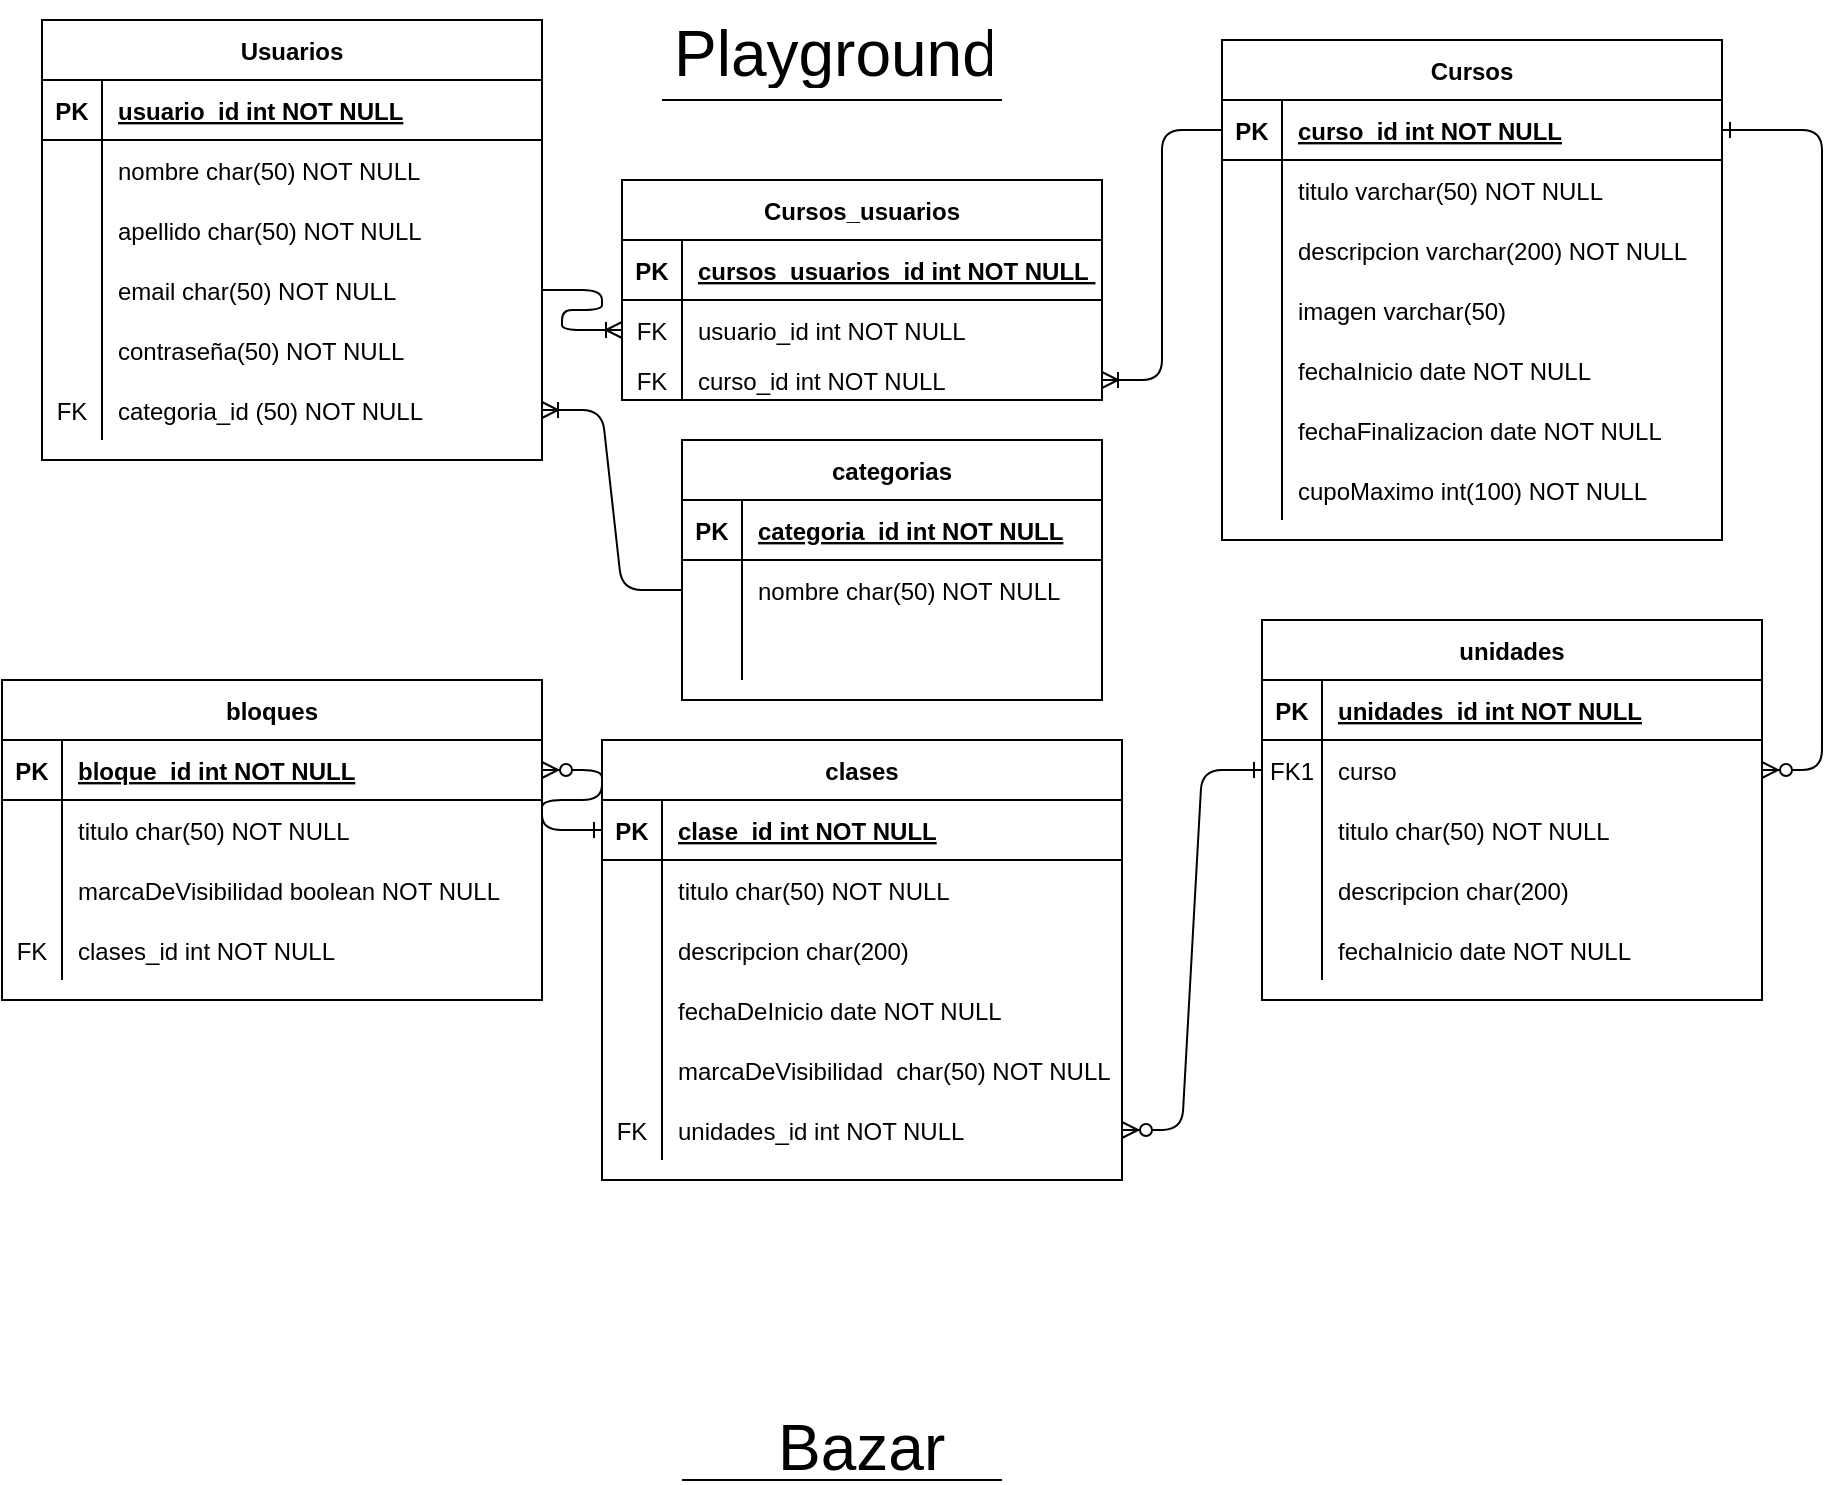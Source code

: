<mxfile version="14.4.6" type="github">
  <diagram id="R2lEEEUBdFMjLlhIrx00" name="Page-1">
    <mxGraphModel dx="1721" dy="567" grid="1" gridSize="10" guides="1" tooltips="1" connect="1" arrows="1" fold="1" page="1" pageScale="1" pageWidth="700" pageHeight="1000" math="0" shadow="0" extFonts="Permanent Marker^https://fonts.googleapis.com/css?family=Permanent+Marker">
      <root>
        <mxCell id="0" />
        <mxCell id="1" parent="0" />
        <mxCell id="C-vyLk0tnHw3VtMMgP7b-12" value="" style="edgeStyle=entityRelationEdgeStyle;endArrow=ERzeroToMany;startArrow=ERone;endFill=1;startFill=0;" parent="1" source="C-vyLk0tnHw3VtMMgP7b-3" target="C-vyLk0tnHw3VtMMgP7b-17" edge="1">
          <mxGeometry width="100" height="100" relative="1" as="geometry">
            <mxPoint x="400" y="180" as="sourcePoint" />
            <mxPoint x="460" y="205" as="targetPoint" />
          </mxGeometry>
        </mxCell>
        <mxCell id="C-vyLk0tnHw3VtMMgP7b-2" value="Cursos" style="shape=table;startSize=30;container=1;collapsible=1;childLayout=tableLayout;fixedRows=1;rowLines=0;fontStyle=1;align=center;resizeLast=1;" parent="1" vertex="1">
          <mxGeometry x="600" y="70" width="250" height="250" as="geometry" />
        </mxCell>
        <mxCell id="C-vyLk0tnHw3VtMMgP7b-3" value="" style="shape=partialRectangle;collapsible=0;dropTarget=0;pointerEvents=0;fillColor=none;points=[[0,0.5],[1,0.5]];portConstraint=eastwest;top=0;left=0;right=0;bottom=1;" parent="C-vyLk0tnHw3VtMMgP7b-2" vertex="1">
          <mxGeometry y="30" width="250" height="30" as="geometry" />
        </mxCell>
        <mxCell id="C-vyLk0tnHw3VtMMgP7b-4" value="PK" style="shape=partialRectangle;overflow=hidden;connectable=0;fillColor=none;top=0;left=0;bottom=0;right=0;fontStyle=1;" parent="C-vyLk0tnHw3VtMMgP7b-3" vertex="1">
          <mxGeometry width="30" height="30" as="geometry" />
        </mxCell>
        <mxCell id="C-vyLk0tnHw3VtMMgP7b-5" value="curso_id int NOT NULL " style="shape=partialRectangle;overflow=hidden;connectable=0;fillColor=none;top=0;left=0;bottom=0;right=0;align=left;spacingLeft=6;fontStyle=5;" parent="C-vyLk0tnHw3VtMMgP7b-3" vertex="1">
          <mxGeometry x="30" width="220" height="30" as="geometry" />
        </mxCell>
        <mxCell id="C-vyLk0tnHw3VtMMgP7b-6" value="" style="shape=partialRectangle;collapsible=0;dropTarget=0;pointerEvents=0;fillColor=none;points=[[0,0.5],[1,0.5]];portConstraint=eastwest;top=0;left=0;right=0;bottom=0;" parent="C-vyLk0tnHw3VtMMgP7b-2" vertex="1">
          <mxGeometry y="60" width="250" height="30" as="geometry" />
        </mxCell>
        <mxCell id="C-vyLk0tnHw3VtMMgP7b-7" value="" style="shape=partialRectangle;overflow=hidden;connectable=0;fillColor=none;top=0;left=0;bottom=0;right=0;" parent="C-vyLk0tnHw3VtMMgP7b-6" vertex="1">
          <mxGeometry width="30" height="30" as="geometry" />
        </mxCell>
        <mxCell id="C-vyLk0tnHw3VtMMgP7b-8" value="titulo varchar(50) NOT NULL" style="shape=partialRectangle;overflow=hidden;connectable=0;fillColor=none;top=0;left=0;bottom=0;right=0;align=left;spacingLeft=6;" parent="C-vyLk0tnHw3VtMMgP7b-6" vertex="1">
          <mxGeometry x="30" width="220" height="30" as="geometry" />
        </mxCell>
        <mxCell id="C-vyLk0tnHw3VtMMgP7b-9" value="" style="shape=partialRectangle;collapsible=0;dropTarget=0;pointerEvents=0;fillColor=none;points=[[0,0.5],[1,0.5]];portConstraint=eastwest;top=0;left=0;right=0;bottom=0;" parent="C-vyLk0tnHw3VtMMgP7b-2" vertex="1">
          <mxGeometry y="90" width="250" height="30" as="geometry" />
        </mxCell>
        <mxCell id="C-vyLk0tnHw3VtMMgP7b-10" value="" style="shape=partialRectangle;overflow=hidden;connectable=0;fillColor=none;top=0;left=0;bottom=0;right=0;" parent="C-vyLk0tnHw3VtMMgP7b-9" vertex="1">
          <mxGeometry width="30" height="30" as="geometry" />
        </mxCell>
        <mxCell id="C-vyLk0tnHw3VtMMgP7b-11" value="descripcion varchar(200) NOT NULL" style="shape=partialRectangle;overflow=hidden;connectable=0;fillColor=none;top=0;left=0;bottom=0;right=0;align=left;spacingLeft=6;" parent="C-vyLk0tnHw3VtMMgP7b-9" vertex="1">
          <mxGeometry x="30" width="220" height="30" as="geometry" />
        </mxCell>
        <mxCell id="qVHfaoSl94Lop--hDLAz-36" value="" style="shape=partialRectangle;collapsible=0;dropTarget=0;pointerEvents=0;fillColor=none;top=0;left=0;bottom=0;right=0;points=[[0,0.5],[1,0.5]];portConstraint=eastwest;" vertex="1" parent="C-vyLk0tnHw3VtMMgP7b-2">
          <mxGeometry y="120" width="250" height="30" as="geometry" />
        </mxCell>
        <mxCell id="qVHfaoSl94Lop--hDLAz-37" value="" style="shape=partialRectangle;connectable=0;fillColor=none;top=0;left=0;bottom=0;right=0;editable=1;overflow=hidden;" vertex="1" parent="qVHfaoSl94Lop--hDLAz-36">
          <mxGeometry width="30" height="30" as="geometry" />
        </mxCell>
        <mxCell id="qVHfaoSl94Lop--hDLAz-38" value="imagen varchar(50) " style="shape=partialRectangle;connectable=0;fillColor=none;top=0;left=0;bottom=0;right=0;align=left;spacingLeft=6;overflow=hidden;" vertex="1" parent="qVHfaoSl94Lop--hDLAz-36">
          <mxGeometry x="30" width="220" height="30" as="geometry" />
        </mxCell>
        <mxCell id="qVHfaoSl94Lop--hDLAz-40" value="" style="shape=partialRectangle;collapsible=0;dropTarget=0;pointerEvents=0;fillColor=none;top=0;left=0;bottom=0;right=0;points=[[0,0.5],[1,0.5]];portConstraint=eastwest;" vertex="1" parent="C-vyLk0tnHw3VtMMgP7b-2">
          <mxGeometry y="150" width="250" height="30" as="geometry" />
        </mxCell>
        <mxCell id="qVHfaoSl94Lop--hDLAz-41" value="" style="shape=partialRectangle;connectable=0;fillColor=none;top=0;left=0;bottom=0;right=0;editable=1;overflow=hidden;" vertex="1" parent="qVHfaoSl94Lop--hDLAz-40">
          <mxGeometry width="30" height="30" as="geometry" />
        </mxCell>
        <mxCell id="qVHfaoSl94Lop--hDLAz-42" value="fechaInicio date NOT NULL" style="shape=partialRectangle;connectable=0;fillColor=none;top=0;left=0;bottom=0;right=0;align=left;spacingLeft=6;overflow=hidden;" vertex="1" parent="qVHfaoSl94Lop--hDLAz-40">
          <mxGeometry x="30" width="220" height="30" as="geometry" />
        </mxCell>
        <mxCell id="qVHfaoSl94Lop--hDLAz-44" value="" style="shape=partialRectangle;collapsible=0;dropTarget=0;pointerEvents=0;fillColor=none;top=0;left=0;bottom=0;right=0;points=[[0,0.5],[1,0.5]];portConstraint=eastwest;" vertex="1" parent="C-vyLk0tnHw3VtMMgP7b-2">
          <mxGeometry y="180" width="250" height="30" as="geometry" />
        </mxCell>
        <mxCell id="qVHfaoSl94Lop--hDLAz-45" value="" style="shape=partialRectangle;connectable=0;fillColor=none;top=0;left=0;bottom=0;right=0;editable=1;overflow=hidden;" vertex="1" parent="qVHfaoSl94Lop--hDLAz-44">
          <mxGeometry width="30" height="30" as="geometry" />
        </mxCell>
        <mxCell id="qVHfaoSl94Lop--hDLAz-46" value="fechaFinalizacion date NOT NULL" style="shape=partialRectangle;connectable=0;fillColor=none;top=0;left=0;bottom=0;right=0;align=left;spacingLeft=6;overflow=hidden;" vertex="1" parent="qVHfaoSl94Lop--hDLAz-44">
          <mxGeometry x="30" width="220" height="30" as="geometry" />
        </mxCell>
        <mxCell id="qVHfaoSl94Lop--hDLAz-48" value="" style="shape=partialRectangle;collapsible=0;dropTarget=0;pointerEvents=0;fillColor=none;top=0;left=0;bottom=0;right=0;points=[[0,0.5],[1,0.5]];portConstraint=eastwest;" vertex="1" parent="C-vyLk0tnHw3VtMMgP7b-2">
          <mxGeometry y="210" width="250" height="30" as="geometry" />
        </mxCell>
        <mxCell id="qVHfaoSl94Lop--hDLAz-49" value="" style="shape=partialRectangle;connectable=0;fillColor=none;top=0;left=0;bottom=0;right=0;editable=1;overflow=hidden;" vertex="1" parent="qVHfaoSl94Lop--hDLAz-48">
          <mxGeometry width="30" height="30" as="geometry" />
        </mxCell>
        <mxCell id="qVHfaoSl94Lop--hDLAz-50" value="cupoMaximo int(100) NOT NULL" style="shape=partialRectangle;connectable=0;fillColor=none;top=0;left=0;bottom=0;right=0;align=left;spacingLeft=6;overflow=hidden;" vertex="1" parent="qVHfaoSl94Lop--hDLAz-48">
          <mxGeometry x="30" width="220" height="30" as="geometry" />
        </mxCell>
        <mxCell id="C-vyLk0tnHw3VtMMgP7b-13" value="unidades" style="shape=table;startSize=30;container=1;collapsible=1;childLayout=tableLayout;fixedRows=1;rowLines=0;fontStyle=1;align=center;resizeLast=1;" parent="1" vertex="1">
          <mxGeometry x="620" y="360" width="250" height="190" as="geometry" />
        </mxCell>
        <mxCell id="C-vyLk0tnHw3VtMMgP7b-14" value="" style="shape=partialRectangle;collapsible=0;dropTarget=0;pointerEvents=0;fillColor=none;points=[[0,0.5],[1,0.5]];portConstraint=eastwest;top=0;left=0;right=0;bottom=1;" parent="C-vyLk0tnHw3VtMMgP7b-13" vertex="1">
          <mxGeometry y="30" width="250" height="30" as="geometry" />
        </mxCell>
        <mxCell id="C-vyLk0tnHw3VtMMgP7b-15" value="PK" style="shape=partialRectangle;overflow=hidden;connectable=0;fillColor=none;top=0;left=0;bottom=0;right=0;fontStyle=1;" parent="C-vyLk0tnHw3VtMMgP7b-14" vertex="1">
          <mxGeometry width="30" height="30" as="geometry" />
        </mxCell>
        <mxCell id="C-vyLk0tnHw3VtMMgP7b-16" value="unidades_id int NOT NULL " style="shape=partialRectangle;overflow=hidden;connectable=0;fillColor=none;top=0;left=0;bottom=0;right=0;align=left;spacingLeft=6;fontStyle=5;" parent="C-vyLk0tnHw3VtMMgP7b-14" vertex="1">
          <mxGeometry x="30" width="220" height="30" as="geometry" />
        </mxCell>
        <mxCell id="C-vyLk0tnHw3VtMMgP7b-17" value="" style="shape=partialRectangle;collapsible=0;dropTarget=0;pointerEvents=0;fillColor=none;points=[[0,0.5],[1,0.5]];portConstraint=eastwest;top=0;left=0;right=0;bottom=0;" parent="C-vyLk0tnHw3VtMMgP7b-13" vertex="1">
          <mxGeometry y="60" width="250" height="30" as="geometry" />
        </mxCell>
        <mxCell id="C-vyLk0tnHw3VtMMgP7b-18" value="FK1" style="shape=partialRectangle;overflow=hidden;connectable=0;fillColor=none;top=0;left=0;bottom=0;right=0;" parent="C-vyLk0tnHw3VtMMgP7b-17" vertex="1">
          <mxGeometry width="30" height="30" as="geometry" />
        </mxCell>
        <mxCell id="C-vyLk0tnHw3VtMMgP7b-19" value="curso" style="shape=partialRectangle;overflow=hidden;connectable=0;fillColor=none;top=0;left=0;bottom=0;right=0;align=left;spacingLeft=6;" parent="C-vyLk0tnHw3VtMMgP7b-17" vertex="1">
          <mxGeometry x="30" width="220" height="30" as="geometry" />
        </mxCell>
        <mxCell id="qVHfaoSl94Lop--hDLAz-59" value="" style="shape=partialRectangle;collapsible=0;dropTarget=0;pointerEvents=0;fillColor=none;top=0;left=0;bottom=0;right=0;points=[[0,0.5],[1,0.5]];portConstraint=eastwest;" vertex="1" parent="C-vyLk0tnHw3VtMMgP7b-13">
          <mxGeometry y="90" width="250" height="30" as="geometry" />
        </mxCell>
        <mxCell id="qVHfaoSl94Lop--hDLAz-60" value="" style="shape=partialRectangle;connectable=0;fillColor=none;top=0;left=0;bottom=0;right=0;editable=1;overflow=hidden;" vertex="1" parent="qVHfaoSl94Lop--hDLAz-59">
          <mxGeometry width="30" height="30" as="geometry" />
        </mxCell>
        <mxCell id="qVHfaoSl94Lop--hDLAz-61" value="titulo char(50) NOT NULL" style="shape=partialRectangle;connectable=0;fillColor=none;top=0;left=0;bottom=0;right=0;align=left;spacingLeft=6;overflow=hidden;" vertex="1" parent="qVHfaoSl94Lop--hDLAz-59">
          <mxGeometry x="30" width="220" height="30" as="geometry" />
        </mxCell>
        <mxCell id="C-vyLk0tnHw3VtMMgP7b-20" value="" style="shape=partialRectangle;collapsible=0;dropTarget=0;pointerEvents=0;fillColor=none;points=[[0,0.5],[1,0.5]];portConstraint=eastwest;top=0;left=0;right=0;bottom=0;" parent="C-vyLk0tnHw3VtMMgP7b-13" vertex="1">
          <mxGeometry y="120" width="250" height="30" as="geometry" />
        </mxCell>
        <mxCell id="C-vyLk0tnHw3VtMMgP7b-21" value="" style="shape=partialRectangle;overflow=hidden;connectable=0;fillColor=none;top=0;left=0;bottom=0;right=0;" parent="C-vyLk0tnHw3VtMMgP7b-20" vertex="1">
          <mxGeometry width="30" height="30" as="geometry" />
        </mxCell>
        <mxCell id="C-vyLk0tnHw3VtMMgP7b-22" value="descripcion char(200)" style="shape=partialRectangle;overflow=hidden;connectable=0;fillColor=none;top=0;left=0;bottom=0;right=0;align=left;spacingLeft=6;" parent="C-vyLk0tnHw3VtMMgP7b-20" vertex="1">
          <mxGeometry x="30" width="220" height="30" as="geometry" />
        </mxCell>
        <mxCell id="qVHfaoSl94Lop--hDLAz-55" value="" style="shape=partialRectangle;collapsible=0;dropTarget=0;pointerEvents=0;fillColor=none;top=0;left=0;bottom=0;right=0;points=[[0,0.5],[1,0.5]];portConstraint=eastwest;" vertex="1" parent="C-vyLk0tnHw3VtMMgP7b-13">
          <mxGeometry y="150" width="250" height="30" as="geometry" />
        </mxCell>
        <mxCell id="qVHfaoSl94Lop--hDLAz-56" value="" style="shape=partialRectangle;connectable=0;fillColor=none;top=0;left=0;bottom=0;right=0;editable=1;overflow=hidden;" vertex="1" parent="qVHfaoSl94Lop--hDLAz-55">
          <mxGeometry width="30" height="30" as="geometry" />
        </mxCell>
        <mxCell id="qVHfaoSl94Lop--hDLAz-57" value="fechaInicio date NOT NULL" style="shape=partialRectangle;connectable=0;fillColor=none;top=0;left=0;bottom=0;right=0;align=left;spacingLeft=6;overflow=hidden;" vertex="1" parent="qVHfaoSl94Lop--hDLAz-55">
          <mxGeometry x="30" width="220" height="30" as="geometry" />
        </mxCell>
        <mxCell id="C-vyLk0tnHw3VtMMgP7b-23" value="Usuarios" style="shape=table;startSize=30;container=1;collapsible=1;childLayout=tableLayout;fixedRows=1;rowLines=0;fontStyle=1;align=center;resizeLast=1;" parent="1" vertex="1">
          <mxGeometry x="10" y="60" width="250" height="220" as="geometry" />
        </mxCell>
        <mxCell id="C-vyLk0tnHw3VtMMgP7b-24" value="" style="shape=partialRectangle;collapsible=0;dropTarget=0;pointerEvents=0;fillColor=none;points=[[0,0.5],[1,0.5]];portConstraint=eastwest;top=0;left=0;right=0;bottom=1;" parent="C-vyLk0tnHw3VtMMgP7b-23" vertex="1">
          <mxGeometry y="30" width="250" height="30" as="geometry" />
        </mxCell>
        <mxCell id="C-vyLk0tnHw3VtMMgP7b-25" value="PK" style="shape=partialRectangle;overflow=hidden;connectable=0;fillColor=none;top=0;left=0;bottom=0;right=0;fontStyle=1;" parent="C-vyLk0tnHw3VtMMgP7b-24" vertex="1">
          <mxGeometry width="30" height="30" as="geometry" />
        </mxCell>
        <mxCell id="C-vyLk0tnHw3VtMMgP7b-26" value="usuario_id int NOT NULL " style="shape=partialRectangle;overflow=hidden;connectable=0;fillColor=none;top=0;left=0;bottom=0;right=0;align=left;spacingLeft=6;fontStyle=5;" parent="C-vyLk0tnHw3VtMMgP7b-24" vertex="1">
          <mxGeometry x="30" width="220" height="30" as="geometry" />
        </mxCell>
        <mxCell id="C-vyLk0tnHw3VtMMgP7b-27" value="" style="shape=partialRectangle;collapsible=0;dropTarget=0;pointerEvents=0;fillColor=none;points=[[0,0.5],[1,0.5]];portConstraint=eastwest;top=0;left=0;right=0;bottom=0;" parent="C-vyLk0tnHw3VtMMgP7b-23" vertex="1">
          <mxGeometry y="60" width="250" height="30" as="geometry" />
        </mxCell>
        <mxCell id="C-vyLk0tnHw3VtMMgP7b-28" value="" style="shape=partialRectangle;overflow=hidden;connectable=0;fillColor=none;top=0;left=0;bottom=0;right=0;" parent="C-vyLk0tnHw3VtMMgP7b-27" vertex="1">
          <mxGeometry width="30" height="30" as="geometry" />
        </mxCell>
        <mxCell id="C-vyLk0tnHw3VtMMgP7b-29" value="nombre char(50) NOT NULL" style="shape=partialRectangle;overflow=hidden;connectable=0;fillColor=none;top=0;left=0;bottom=0;right=0;align=left;spacingLeft=6;" parent="C-vyLk0tnHw3VtMMgP7b-27" vertex="1">
          <mxGeometry x="30" width="220" height="30" as="geometry" />
        </mxCell>
        <mxCell id="qVHfaoSl94Lop--hDLAz-20" value="" style="shape=partialRectangle;collapsible=0;dropTarget=0;pointerEvents=0;fillColor=none;top=0;left=0;bottom=0;right=0;points=[[0,0.5],[1,0.5]];portConstraint=eastwest;" vertex="1" parent="C-vyLk0tnHw3VtMMgP7b-23">
          <mxGeometry y="90" width="250" height="30" as="geometry" />
        </mxCell>
        <mxCell id="qVHfaoSl94Lop--hDLAz-21" value="" style="shape=partialRectangle;connectable=0;fillColor=none;top=0;left=0;bottom=0;right=0;editable=1;overflow=hidden;" vertex="1" parent="qVHfaoSl94Lop--hDLAz-20">
          <mxGeometry width="30" height="30" as="geometry" />
        </mxCell>
        <mxCell id="qVHfaoSl94Lop--hDLAz-22" value="apellido char(50) NOT NULL" style="shape=partialRectangle;connectable=0;fillColor=none;top=0;left=0;bottom=0;right=0;align=left;spacingLeft=6;overflow=hidden;" vertex="1" parent="qVHfaoSl94Lop--hDLAz-20">
          <mxGeometry x="30" width="220" height="30" as="geometry" />
        </mxCell>
        <mxCell id="qVHfaoSl94Lop--hDLAz-24" value="" style="shape=partialRectangle;collapsible=0;dropTarget=0;pointerEvents=0;fillColor=none;top=0;left=0;bottom=0;right=0;points=[[0,0.5],[1,0.5]];portConstraint=eastwest;" vertex="1" parent="C-vyLk0tnHw3VtMMgP7b-23">
          <mxGeometry y="120" width="250" height="30" as="geometry" />
        </mxCell>
        <mxCell id="qVHfaoSl94Lop--hDLAz-25" value="" style="shape=partialRectangle;connectable=0;fillColor=none;top=0;left=0;bottom=0;right=0;editable=1;overflow=hidden;" vertex="1" parent="qVHfaoSl94Lop--hDLAz-24">
          <mxGeometry width="30" height="30" as="geometry" />
        </mxCell>
        <mxCell id="qVHfaoSl94Lop--hDLAz-26" value="email char(50) NOT NULL" style="shape=partialRectangle;connectable=0;fillColor=none;top=0;left=0;bottom=0;right=0;align=left;spacingLeft=6;overflow=hidden;" vertex="1" parent="qVHfaoSl94Lop--hDLAz-24">
          <mxGeometry x="30" width="220" height="30" as="geometry" />
        </mxCell>
        <mxCell id="qVHfaoSl94Lop--hDLAz-32" value="" style="shape=partialRectangle;collapsible=0;dropTarget=0;pointerEvents=0;fillColor=none;top=0;left=0;bottom=0;right=0;points=[[0,0.5],[1,0.5]];portConstraint=eastwest;" vertex="1" parent="C-vyLk0tnHw3VtMMgP7b-23">
          <mxGeometry y="150" width="250" height="30" as="geometry" />
        </mxCell>
        <mxCell id="qVHfaoSl94Lop--hDLAz-33" value="" style="shape=partialRectangle;connectable=0;fillColor=none;top=0;left=0;bottom=0;right=0;editable=1;overflow=hidden;" vertex="1" parent="qVHfaoSl94Lop--hDLAz-32">
          <mxGeometry width="30" height="30" as="geometry" />
        </mxCell>
        <mxCell id="qVHfaoSl94Lop--hDLAz-34" value="contraseña(50) NOT NULL" style="shape=partialRectangle;connectable=0;fillColor=none;top=0;left=0;bottom=0;right=0;align=left;spacingLeft=6;overflow=hidden;" vertex="1" parent="qVHfaoSl94Lop--hDLAz-32">
          <mxGeometry x="30" width="220" height="30" as="geometry" />
        </mxCell>
        <mxCell id="qVHfaoSl94Lop--hDLAz-28" value="" style="shape=partialRectangle;collapsible=0;dropTarget=0;pointerEvents=0;fillColor=none;top=0;left=0;bottom=0;right=0;points=[[0,0.5],[1,0.5]];portConstraint=eastwest;" vertex="1" parent="C-vyLk0tnHw3VtMMgP7b-23">
          <mxGeometry y="180" width="250" height="30" as="geometry" />
        </mxCell>
        <mxCell id="qVHfaoSl94Lop--hDLAz-29" value="FK" style="shape=partialRectangle;connectable=0;fillColor=none;top=0;left=0;bottom=0;right=0;editable=1;overflow=hidden;" vertex="1" parent="qVHfaoSl94Lop--hDLAz-28">
          <mxGeometry width="30" height="30" as="geometry" />
        </mxCell>
        <mxCell id="qVHfaoSl94Lop--hDLAz-30" value="categoria_id (50) NOT NULL" style="shape=partialRectangle;connectable=0;fillColor=none;top=0;left=0;bottom=0;right=0;align=left;spacingLeft=6;overflow=hidden;" vertex="1" parent="qVHfaoSl94Lop--hDLAz-28">
          <mxGeometry x="30" width="220" height="30" as="geometry" />
        </mxCell>
        <mxCell id="qVHfaoSl94Lop--hDLAz-62" value="Cursos_usuarios" style="shape=table;startSize=30;container=1;collapsible=1;childLayout=tableLayout;fixedRows=1;rowLines=0;fontStyle=1;align=center;resizeLast=1;" vertex="1" parent="1">
          <mxGeometry x="300" y="140" width="240" height="110" as="geometry" />
        </mxCell>
        <mxCell id="qVHfaoSl94Lop--hDLAz-63" value="" style="shape=partialRectangle;collapsible=0;dropTarget=0;pointerEvents=0;fillColor=none;top=0;left=0;bottom=1;right=0;points=[[0,0.5],[1,0.5]];portConstraint=eastwest;" vertex="1" parent="qVHfaoSl94Lop--hDLAz-62">
          <mxGeometry y="30" width="240" height="30" as="geometry" />
        </mxCell>
        <mxCell id="qVHfaoSl94Lop--hDLAz-64" value="PK" style="shape=partialRectangle;connectable=0;fillColor=none;top=0;left=0;bottom=0;right=0;fontStyle=1;overflow=hidden;" vertex="1" parent="qVHfaoSl94Lop--hDLAz-63">
          <mxGeometry width="30" height="30" as="geometry" />
        </mxCell>
        <mxCell id="qVHfaoSl94Lop--hDLAz-65" value="cursos_usuarios_id int NOT NULL " style="shape=partialRectangle;connectable=0;fillColor=none;top=0;left=0;bottom=0;right=0;align=left;spacingLeft=6;fontStyle=5;overflow=hidden;" vertex="1" parent="qVHfaoSl94Lop--hDLAz-63">
          <mxGeometry x="30" width="210" height="30" as="geometry" />
        </mxCell>
        <mxCell id="qVHfaoSl94Lop--hDLAz-66" value="" style="shape=partialRectangle;collapsible=0;dropTarget=0;pointerEvents=0;fillColor=none;top=0;left=0;bottom=0;right=0;points=[[0,0.5],[1,0.5]];portConstraint=eastwest;" vertex="1" parent="qVHfaoSl94Lop--hDLAz-62">
          <mxGeometry y="60" width="240" height="30" as="geometry" />
        </mxCell>
        <mxCell id="qVHfaoSl94Lop--hDLAz-67" value="FK" style="shape=partialRectangle;connectable=0;fillColor=none;top=0;left=0;bottom=0;right=0;editable=1;overflow=hidden;" vertex="1" parent="qVHfaoSl94Lop--hDLAz-66">
          <mxGeometry width="30" height="30" as="geometry" />
        </mxCell>
        <mxCell id="qVHfaoSl94Lop--hDLAz-68" value="usuario_id int NOT NULL" style="shape=partialRectangle;connectable=0;fillColor=none;top=0;left=0;bottom=0;right=0;align=left;spacingLeft=6;overflow=hidden;" vertex="1" parent="qVHfaoSl94Lop--hDLAz-66">
          <mxGeometry x="30" width="210" height="30" as="geometry" />
        </mxCell>
        <mxCell id="qVHfaoSl94Lop--hDLAz-72" value="" style="shape=partialRectangle;collapsible=0;dropTarget=0;pointerEvents=0;fillColor=none;top=0;left=0;bottom=0;right=0;points=[[0,0.5],[1,0.5]];portConstraint=eastwest;" vertex="1" parent="qVHfaoSl94Lop--hDLAz-62">
          <mxGeometry y="90" width="240" height="20" as="geometry" />
        </mxCell>
        <mxCell id="qVHfaoSl94Lop--hDLAz-73" value="FK" style="shape=partialRectangle;connectable=0;fillColor=none;top=0;left=0;bottom=0;right=0;editable=1;overflow=hidden;" vertex="1" parent="qVHfaoSl94Lop--hDLAz-72">
          <mxGeometry width="30" height="20" as="geometry" />
        </mxCell>
        <mxCell id="qVHfaoSl94Lop--hDLAz-74" value="curso_id int NOT NULL" style="shape=partialRectangle;connectable=0;fillColor=none;top=0;left=0;bottom=0;right=0;align=left;spacingLeft=6;overflow=hidden;" vertex="1" parent="qVHfaoSl94Lop--hDLAz-72">
          <mxGeometry x="30" width="210" height="20" as="geometry" />
        </mxCell>
        <mxCell id="qVHfaoSl94Lop--hDLAz-78" value="" style="edgeStyle=entityRelationEdgeStyle;fontSize=12;html=1;endArrow=ERoneToMany;exitX=1;exitY=0.5;exitDx=0;exitDy=0;entryX=0;entryY=0.5;entryDx=0;entryDy=0;" edge="1" parent="1" source="qVHfaoSl94Lop--hDLAz-24" target="qVHfaoSl94Lop--hDLAz-66">
          <mxGeometry width="100" height="100" relative="1" as="geometry">
            <mxPoint x="280" y="280" as="sourcePoint" />
            <mxPoint x="320" y="140" as="targetPoint" />
          </mxGeometry>
        </mxCell>
        <mxCell id="qVHfaoSl94Lop--hDLAz-79" value="" style="edgeStyle=entityRelationEdgeStyle;fontSize=12;html=1;endArrow=ERoneToMany;exitX=0;exitY=0.5;exitDx=0;exitDy=0;entryX=1;entryY=0.5;entryDx=0;entryDy=0;" edge="1" parent="1" source="C-vyLk0tnHw3VtMMgP7b-3" target="qVHfaoSl94Lop--hDLAz-72">
          <mxGeometry width="100" height="100" relative="1" as="geometry">
            <mxPoint x="410" y="340" as="sourcePoint" />
            <mxPoint x="287" y="240" as="targetPoint" />
          </mxGeometry>
        </mxCell>
        <mxCell id="qVHfaoSl94Lop--hDLAz-80" value="categorias" style="shape=table;startSize=30;container=1;collapsible=1;childLayout=tableLayout;fixedRows=1;rowLines=0;fontStyle=1;align=center;resizeLast=1;" vertex="1" parent="1">
          <mxGeometry x="330" y="270" width="210" height="130" as="geometry" />
        </mxCell>
        <mxCell id="qVHfaoSl94Lop--hDLAz-81" value="" style="shape=partialRectangle;collapsible=0;dropTarget=0;pointerEvents=0;fillColor=none;top=0;left=0;bottom=1;right=0;points=[[0,0.5],[1,0.5]];portConstraint=eastwest;" vertex="1" parent="qVHfaoSl94Lop--hDLAz-80">
          <mxGeometry y="30" width="210" height="30" as="geometry" />
        </mxCell>
        <mxCell id="qVHfaoSl94Lop--hDLAz-82" value="PK" style="shape=partialRectangle;connectable=0;fillColor=none;top=0;left=0;bottom=0;right=0;fontStyle=1;overflow=hidden;" vertex="1" parent="qVHfaoSl94Lop--hDLAz-81">
          <mxGeometry width="30" height="30" as="geometry" />
        </mxCell>
        <mxCell id="qVHfaoSl94Lop--hDLAz-83" value="categoria_id int NOT NULL" style="shape=partialRectangle;connectable=0;fillColor=none;top=0;left=0;bottom=0;right=0;align=left;spacingLeft=6;fontStyle=5;overflow=hidden;" vertex="1" parent="qVHfaoSl94Lop--hDLAz-81">
          <mxGeometry x="30" width="180" height="30" as="geometry" />
        </mxCell>
        <mxCell id="qVHfaoSl94Lop--hDLAz-84" value="" style="shape=partialRectangle;collapsible=0;dropTarget=0;pointerEvents=0;fillColor=none;top=0;left=0;bottom=0;right=0;points=[[0,0.5],[1,0.5]];portConstraint=eastwest;" vertex="1" parent="qVHfaoSl94Lop--hDLAz-80">
          <mxGeometry y="60" width="210" height="30" as="geometry" />
        </mxCell>
        <mxCell id="qVHfaoSl94Lop--hDLAz-85" value="" style="shape=partialRectangle;connectable=0;fillColor=none;top=0;left=0;bottom=0;right=0;editable=1;overflow=hidden;" vertex="1" parent="qVHfaoSl94Lop--hDLAz-84">
          <mxGeometry width="30" height="30" as="geometry" />
        </mxCell>
        <mxCell id="qVHfaoSl94Lop--hDLAz-86" value="nombre char(50) NOT NULL" style="shape=partialRectangle;connectable=0;fillColor=none;top=0;left=0;bottom=0;right=0;align=left;spacingLeft=6;overflow=hidden;" vertex="1" parent="qVHfaoSl94Lop--hDLAz-84">
          <mxGeometry x="30" width="180" height="30" as="geometry" />
        </mxCell>
        <mxCell id="qVHfaoSl94Lop--hDLAz-90" value="" style="shape=partialRectangle;collapsible=0;dropTarget=0;pointerEvents=0;fillColor=none;top=0;left=0;bottom=0;right=0;points=[[0,0.5],[1,0.5]];portConstraint=eastwest;" vertex="1" parent="qVHfaoSl94Lop--hDLAz-80">
          <mxGeometry y="90" width="210" height="30" as="geometry" />
        </mxCell>
        <mxCell id="qVHfaoSl94Lop--hDLAz-91" value="" style="shape=partialRectangle;connectable=0;fillColor=none;top=0;left=0;bottom=0;right=0;editable=1;overflow=hidden;" vertex="1" parent="qVHfaoSl94Lop--hDLAz-90">
          <mxGeometry width="30" height="30" as="geometry" />
        </mxCell>
        <mxCell id="qVHfaoSl94Lop--hDLAz-92" value="" style="shape=partialRectangle;connectable=0;fillColor=none;top=0;left=0;bottom=0;right=0;align=left;spacingLeft=6;overflow=hidden;" vertex="1" parent="qVHfaoSl94Lop--hDLAz-90">
          <mxGeometry x="30" width="180" height="30" as="geometry" />
        </mxCell>
        <mxCell id="qVHfaoSl94Lop--hDLAz-96" value="" style="edgeStyle=entityRelationEdgeStyle;fontSize=12;html=1;endArrow=ERoneToMany;exitX=0;exitY=0.5;exitDx=0;exitDy=0;" edge="1" parent="1" source="qVHfaoSl94Lop--hDLAz-84" target="qVHfaoSl94Lop--hDLAz-28">
          <mxGeometry width="100" height="100" relative="1" as="geometry">
            <mxPoint x="20" y="400.0" as="sourcePoint" />
            <mxPoint x="60" y="420.0" as="targetPoint" />
          </mxGeometry>
        </mxCell>
        <mxCell id="qVHfaoSl94Lop--hDLAz-97" value="" style="endArrow=none;html=1;rounded=0;" edge="1" parent="1">
          <mxGeometry relative="1" as="geometry">
            <mxPoint x="320" y="100" as="sourcePoint" />
            <mxPoint x="490" y="100" as="targetPoint" />
          </mxGeometry>
        </mxCell>
        <mxCell id="qVHfaoSl94Lop--hDLAz-98" value="Playground" style="text;strokeColor=none;fillColor=none;spacingLeft=4;spacingRight=4;overflow=hidden;rotatable=0;points=[[0,0.5],[1,0.5]];portConstraint=eastwest;fontSize=32;" vertex="1" parent="1">
          <mxGeometry x="320" y="50" width="170" height="40" as="geometry" />
        </mxCell>
        <mxCell id="qVHfaoSl94Lop--hDLAz-99" value="clases" style="shape=table;startSize=30;container=1;collapsible=1;childLayout=tableLayout;fixedRows=1;rowLines=0;fontStyle=1;align=center;resizeLast=1;fontSize=12;" vertex="1" parent="1">
          <mxGeometry x="290" y="420" width="260" height="220" as="geometry" />
        </mxCell>
        <mxCell id="qVHfaoSl94Lop--hDLAz-100" value="" style="shape=partialRectangle;collapsible=0;dropTarget=0;pointerEvents=0;fillColor=none;top=0;left=0;bottom=1;right=0;points=[[0,0.5],[1,0.5]];portConstraint=eastwest;" vertex="1" parent="qVHfaoSl94Lop--hDLAz-99">
          <mxGeometry y="30" width="260" height="30" as="geometry" />
        </mxCell>
        <mxCell id="qVHfaoSl94Lop--hDLAz-101" value="PK" style="shape=partialRectangle;connectable=0;fillColor=none;top=0;left=0;bottom=0;right=0;fontStyle=1;overflow=hidden;" vertex="1" parent="qVHfaoSl94Lop--hDLAz-100">
          <mxGeometry width="30" height="30" as="geometry" />
        </mxCell>
        <mxCell id="qVHfaoSl94Lop--hDLAz-102" value="clase_id int NOT NULL" style="shape=partialRectangle;connectable=0;fillColor=none;top=0;left=0;bottom=0;right=0;align=left;spacingLeft=6;fontStyle=5;overflow=hidden;" vertex="1" parent="qVHfaoSl94Lop--hDLAz-100">
          <mxGeometry x="30" width="230" height="30" as="geometry" />
        </mxCell>
        <mxCell id="qVHfaoSl94Lop--hDLAz-103" value="" style="shape=partialRectangle;collapsible=0;dropTarget=0;pointerEvents=0;fillColor=none;top=0;left=0;bottom=0;right=0;points=[[0,0.5],[1,0.5]];portConstraint=eastwest;" vertex="1" parent="qVHfaoSl94Lop--hDLAz-99">
          <mxGeometry y="60" width="260" height="30" as="geometry" />
        </mxCell>
        <mxCell id="qVHfaoSl94Lop--hDLAz-104" value="" style="shape=partialRectangle;connectable=0;fillColor=none;top=0;left=0;bottom=0;right=0;editable=1;overflow=hidden;" vertex="1" parent="qVHfaoSl94Lop--hDLAz-103">
          <mxGeometry width="30" height="30" as="geometry" />
        </mxCell>
        <mxCell id="qVHfaoSl94Lop--hDLAz-105" value="titulo char(50) NOT NULL" style="shape=partialRectangle;connectable=0;fillColor=none;top=0;left=0;bottom=0;right=0;align=left;spacingLeft=6;overflow=hidden;" vertex="1" parent="qVHfaoSl94Lop--hDLAz-103">
          <mxGeometry x="30" width="230" height="30" as="geometry" />
        </mxCell>
        <mxCell id="qVHfaoSl94Lop--hDLAz-106" value="" style="shape=partialRectangle;collapsible=0;dropTarget=0;pointerEvents=0;fillColor=none;top=0;left=0;bottom=0;right=0;points=[[0,0.5],[1,0.5]];portConstraint=eastwest;" vertex="1" parent="qVHfaoSl94Lop--hDLAz-99">
          <mxGeometry y="90" width="260" height="30" as="geometry" />
        </mxCell>
        <mxCell id="qVHfaoSl94Lop--hDLAz-107" value="" style="shape=partialRectangle;connectable=0;fillColor=none;top=0;left=0;bottom=0;right=0;editable=1;overflow=hidden;" vertex="1" parent="qVHfaoSl94Lop--hDLAz-106">
          <mxGeometry width="30" height="30" as="geometry" />
        </mxCell>
        <mxCell id="qVHfaoSl94Lop--hDLAz-108" value="descripcion char(200)" style="shape=partialRectangle;connectable=0;fillColor=none;top=0;left=0;bottom=0;right=0;align=left;spacingLeft=6;overflow=hidden;" vertex="1" parent="qVHfaoSl94Lop--hDLAz-106">
          <mxGeometry x="30" width="230" height="30" as="geometry" />
        </mxCell>
        <mxCell id="qVHfaoSl94Lop--hDLAz-109" value="" style="shape=partialRectangle;collapsible=0;dropTarget=0;pointerEvents=0;fillColor=none;top=0;left=0;bottom=0;right=0;points=[[0,0.5],[1,0.5]];portConstraint=eastwest;" vertex="1" parent="qVHfaoSl94Lop--hDLAz-99">
          <mxGeometry y="120" width="260" height="30" as="geometry" />
        </mxCell>
        <mxCell id="qVHfaoSl94Lop--hDLAz-110" value="" style="shape=partialRectangle;connectable=0;fillColor=none;top=0;left=0;bottom=0;right=0;editable=1;overflow=hidden;" vertex="1" parent="qVHfaoSl94Lop--hDLAz-109">
          <mxGeometry width="30" height="30" as="geometry" />
        </mxCell>
        <mxCell id="qVHfaoSl94Lop--hDLAz-111" value="fechaDeInicio date NOT NULL" style="shape=partialRectangle;connectable=0;fillColor=none;top=0;left=0;bottom=0;right=0;align=left;spacingLeft=6;overflow=hidden;" vertex="1" parent="qVHfaoSl94Lop--hDLAz-109">
          <mxGeometry x="30" width="230" height="30" as="geometry" />
        </mxCell>
        <mxCell id="qVHfaoSl94Lop--hDLAz-112" value="" style="shape=partialRectangle;collapsible=0;dropTarget=0;pointerEvents=0;fillColor=none;top=0;left=0;bottom=0;right=0;points=[[0,0.5],[1,0.5]];portConstraint=eastwest;fontSize=12;" vertex="1" parent="qVHfaoSl94Lop--hDLAz-99">
          <mxGeometry y="150" width="260" height="30" as="geometry" />
        </mxCell>
        <mxCell id="qVHfaoSl94Lop--hDLAz-113" value="" style="shape=partialRectangle;connectable=0;fillColor=none;top=0;left=0;bottom=0;right=0;editable=1;overflow=hidden;" vertex="1" parent="qVHfaoSl94Lop--hDLAz-112">
          <mxGeometry width="30" height="30" as="geometry" />
        </mxCell>
        <mxCell id="qVHfaoSl94Lop--hDLAz-114" value="marcaDeVisibilidad  char(50) NOT NULL" style="shape=partialRectangle;connectable=0;fillColor=none;top=0;left=0;bottom=0;right=0;align=left;spacingLeft=6;overflow=hidden;" vertex="1" parent="qVHfaoSl94Lop--hDLAz-112">
          <mxGeometry x="30" width="230" height="30" as="geometry" />
        </mxCell>
        <mxCell id="qVHfaoSl94Lop--hDLAz-116" value="" style="shape=partialRectangle;collapsible=0;dropTarget=0;pointerEvents=0;fillColor=none;top=0;left=0;bottom=0;right=0;points=[[0,0.5],[1,0.5]];portConstraint=eastwest;" vertex="1" parent="qVHfaoSl94Lop--hDLAz-99">
          <mxGeometry y="180" width="260" height="30" as="geometry" />
        </mxCell>
        <mxCell id="qVHfaoSl94Lop--hDLAz-117" value="FK" style="shape=partialRectangle;connectable=0;fillColor=none;top=0;left=0;bottom=0;right=0;editable=1;overflow=hidden;" vertex="1" parent="qVHfaoSl94Lop--hDLAz-116">
          <mxGeometry width="30" height="30" as="geometry" />
        </mxCell>
        <mxCell id="qVHfaoSl94Lop--hDLAz-118" value="unidades_id int NOT NULL" style="shape=partialRectangle;connectable=0;fillColor=none;top=0;left=0;bottom=0;right=0;align=left;spacingLeft=6;overflow=hidden;" vertex="1" parent="qVHfaoSl94Lop--hDLAz-116">
          <mxGeometry x="30" width="230" height="30" as="geometry" />
        </mxCell>
        <mxCell id="qVHfaoSl94Lop--hDLAz-119" value="" style="edgeStyle=entityRelationEdgeStyle;endArrow=ERzeroToMany;startArrow=ERone;endFill=1;startFill=0;exitX=0;exitY=0.5;exitDx=0;exitDy=0;entryX=1;entryY=0.5;entryDx=0;entryDy=0;" edge="1" parent="1" source="C-vyLk0tnHw3VtMMgP7b-17" target="qVHfaoSl94Lop--hDLAz-116">
          <mxGeometry width="100" height="100" relative="1" as="geometry">
            <mxPoint x="360" y="550" as="sourcePoint" />
            <mxPoint x="470" y="640" as="targetPoint" />
          </mxGeometry>
        </mxCell>
        <mxCell id="qVHfaoSl94Lop--hDLAz-120" value="bloques" style="shape=table;startSize=30;container=1;collapsible=1;childLayout=tableLayout;fixedRows=1;rowLines=0;fontStyle=1;align=center;resizeLast=1;fontSize=12;" vertex="1" parent="1">
          <mxGeometry x="-10" y="390" width="270" height="160" as="geometry" />
        </mxCell>
        <mxCell id="qVHfaoSl94Lop--hDLAz-121" value="" style="shape=partialRectangle;collapsible=0;dropTarget=0;pointerEvents=0;fillColor=none;top=0;left=0;bottom=1;right=0;points=[[0,0.5],[1,0.5]];portConstraint=eastwest;" vertex="1" parent="qVHfaoSl94Lop--hDLAz-120">
          <mxGeometry y="30" width="270" height="30" as="geometry" />
        </mxCell>
        <mxCell id="qVHfaoSl94Lop--hDLAz-122" value="PK" style="shape=partialRectangle;connectable=0;fillColor=none;top=0;left=0;bottom=0;right=0;fontStyle=1;overflow=hidden;" vertex="1" parent="qVHfaoSl94Lop--hDLAz-121">
          <mxGeometry width="30" height="30" as="geometry" />
        </mxCell>
        <mxCell id="qVHfaoSl94Lop--hDLAz-123" value="bloque_id int NOT NULL" style="shape=partialRectangle;connectable=0;fillColor=none;top=0;left=0;bottom=0;right=0;align=left;spacingLeft=6;fontStyle=5;overflow=hidden;" vertex="1" parent="qVHfaoSl94Lop--hDLAz-121">
          <mxGeometry x="30" width="240" height="30" as="geometry" />
        </mxCell>
        <mxCell id="qVHfaoSl94Lop--hDLAz-124" value="" style="shape=partialRectangle;collapsible=0;dropTarget=0;pointerEvents=0;fillColor=none;top=0;left=0;bottom=0;right=0;points=[[0,0.5],[1,0.5]];portConstraint=eastwest;" vertex="1" parent="qVHfaoSl94Lop--hDLAz-120">
          <mxGeometry y="60" width="270" height="30" as="geometry" />
        </mxCell>
        <mxCell id="qVHfaoSl94Lop--hDLAz-125" value="" style="shape=partialRectangle;connectable=0;fillColor=none;top=0;left=0;bottom=0;right=0;editable=1;overflow=hidden;" vertex="1" parent="qVHfaoSl94Lop--hDLAz-124">
          <mxGeometry width="30" height="30" as="geometry" />
        </mxCell>
        <mxCell id="qVHfaoSl94Lop--hDLAz-126" value="titulo char(50) NOT NULL" style="shape=partialRectangle;connectable=0;fillColor=none;top=0;left=0;bottom=0;right=0;align=left;spacingLeft=6;overflow=hidden;" vertex="1" parent="qVHfaoSl94Lop--hDLAz-124">
          <mxGeometry x="30" width="240" height="30" as="geometry" />
        </mxCell>
        <mxCell id="qVHfaoSl94Lop--hDLAz-127" value="" style="shape=partialRectangle;collapsible=0;dropTarget=0;pointerEvents=0;fillColor=none;top=0;left=0;bottom=0;right=0;points=[[0,0.5],[1,0.5]];portConstraint=eastwest;" vertex="1" parent="qVHfaoSl94Lop--hDLAz-120">
          <mxGeometry y="90" width="270" height="30" as="geometry" />
        </mxCell>
        <mxCell id="qVHfaoSl94Lop--hDLAz-128" value="" style="shape=partialRectangle;connectable=0;fillColor=none;top=0;left=0;bottom=0;right=0;editable=1;overflow=hidden;" vertex="1" parent="qVHfaoSl94Lop--hDLAz-127">
          <mxGeometry width="30" height="30" as="geometry" />
        </mxCell>
        <mxCell id="qVHfaoSl94Lop--hDLAz-129" value="marcaDeVisibilidad boolean NOT NULL" style="shape=partialRectangle;connectable=0;fillColor=none;top=0;left=0;bottom=0;right=0;align=left;spacingLeft=6;overflow=hidden;" vertex="1" parent="qVHfaoSl94Lop--hDLAz-127">
          <mxGeometry x="30" width="240" height="30" as="geometry" />
        </mxCell>
        <mxCell id="qVHfaoSl94Lop--hDLAz-130" value="" style="shape=partialRectangle;collapsible=0;dropTarget=0;pointerEvents=0;fillColor=none;top=0;left=0;bottom=0;right=0;points=[[0,0.5],[1,0.5]];portConstraint=eastwest;" vertex="1" parent="qVHfaoSl94Lop--hDLAz-120">
          <mxGeometry y="120" width="270" height="30" as="geometry" />
        </mxCell>
        <mxCell id="qVHfaoSl94Lop--hDLAz-131" value="FK" style="shape=partialRectangle;connectable=0;fillColor=none;top=0;left=0;bottom=0;right=0;editable=1;overflow=hidden;" vertex="1" parent="qVHfaoSl94Lop--hDLAz-130">
          <mxGeometry width="30" height="30" as="geometry" />
        </mxCell>
        <mxCell id="qVHfaoSl94Lop--hDLAz-132" value="clases_id int NOT NULL" style="shape=partialRectangle;connectable=0;fillColor=none;top=0;left=0;bottom=0;right=0;align=left;spacingLeft=6;overflow=hidden;" vertex="1" parent="qVHfaoSl94Lop--hDLAz-130">
          <mxGeometry x="30" width="240" height="30" as="geometry" />
        </mxCell>
        <mxCell id="qVHfaoSl94Lop--hDLAz-133" value="" style="edgeStyle=entityRelationEdgeStyle;endArrow=ERzeroToMany;startArrow=ERone;endFill=1;startFill=0;exitX=0;exitY=0.5;exitDx=0;exitDy=0;entryX=1;entryY=0.5;entryDx=0;entryDy=0;" edge="1" parent="1" source="qVHfaoSl94Lop--hDLAz-100" target="qVHfaoSl94Lop--hDLAz-121">
          <mxGeometry width="100" height="100" relative="1" as="geometry">
            <mxPoint x="160" y="440" as="sourcePoint" />
            <mxPoint x="100" y="710" as="targetPoint" />
          </mxGeometry>
        </mxCell>
        <mxCell id="qVHfaoSl94Lop--hDLAz-134" value="" style="shape=table;startSize=0;container=1;collapsible=1;childLayout=tableLayout;fixedRows=1;rowLines=0;fontStyle=0;align=center;resizeLast=1;strokeColor=none;fillColor=none;fontSize=12;" vertex="1" parent="1">
          <mxGeometry x="340" y="750" width="130" height="40" as="geometry" />
        </mxCell>
        <mxCell id="qVHfaoSl94Lop--hDLAz-135" value="" style="shape=partialRectangle;collapsible=0;dropTarget=0;pointerEvents=0;fillColor=none;top=0;left=0;bottom=0;right=0;points=[[0,0.5],[1,0.5]];portConstraint=eastwest;" vertex="1" parent="qVHfaoSl94Lop--hDLAz-134">
          <mxGeometry width="130" height="40" as="geometry" />
        </mxCell>
        <mxCell id="qVHfaoSl94Lop--hDLAz-136" value="" style="shape=partialRectangle;connectable=0;fillColor=none;top=0;left=0;bottom=0;right=0;editable=1;overflow=hidden;" vertex="1" parent="qVHfaoSl94Lop--hDLAz-135">
          <mxGeometry width="30" height="40" as="geometry" />
        </mxCell>
        <mxCell id="qVHfaoSl94Lop--hDLAz-137" value="Bazar" style="shape=partialRectangle;connectable=0;fillColor=none;top=0;left=0;bottom=0;right=0;align=left;spacingLeft=6;overflow=hidden;fontSize=32;" vertex="1" parent="qVHfaoSl94Lop--hDLAz-135">
          <mxGeometry x="30" width="100" height="40" as="geometry" />
        </mxCell>
        <mxCell id="qVHfaoSl94Lop--hDLAz-138" value="" style="endArrow=none;html=1;rounded=0;fontSize=24;" edge="1" parent="1">
          <mxGeometry relative="1" as="geometry">
            <mxPoint x="330" y="790" as="sourcePoint" />
            <mxPoint x="490" y="790" as="targetPoint" />
          </mxGeometry>
        </mxCell>
      </root>
    </mxGraphModel>
  </diagram>
</mxfile>
